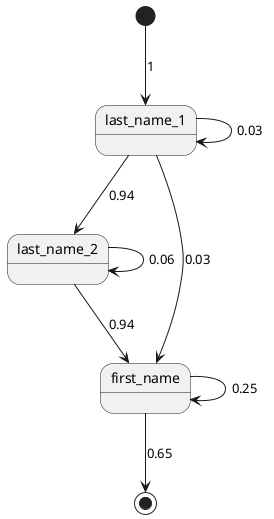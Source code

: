@startuml Name Parser State Diagram

[*] --> last_name_1: 1
last_name_1 --> last_name_1: 0.03
last_name_1 --> last_name_2: 0.94
last_name_1 --> first_name: 0.03
last_name_2 --> last_name_2: 0.06
last_name_2 --> first_name : 0.94
first_name --> first_name: 0.25
first_name --> [*]: 0.65

@enduml